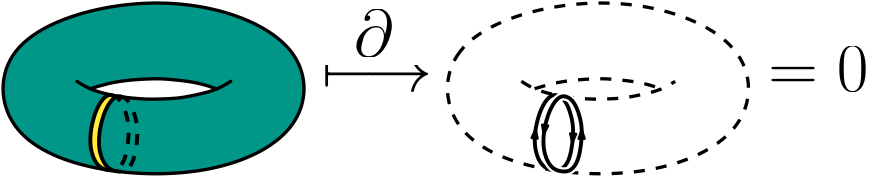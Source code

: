 <?xml version="1.0"?>
<!DOCTYPE ipe SYSTEM "ipe.dtd">
<ipe version="70218" creator="Ipe 7.2.28">
<info created="D:20161106124456" modified="D:20240212102132"/>
<preamble>\usepackage{amsmath}
\usepackage{amssymb}</preamble>
<ipestyle name="tungsteno">
<symbol name="arrow/arc(spx)">
<path stroke="sym-stroke" fill="sym-stroke" pen="sym-pen">
0 0 m
-1 0.333 l
-1 -0.333 l
h
</path>
</symbol>
<symbol name="arrow/farc(spx)">
<path stroke="sym-stroke" fill="white" pen="sym-pen">
0 0 m
-1 0.333 l
-1 -0.333 l
h
</path>
</symbol>
<symbol name="arrow/ptarc(spx)">
<path stroke="sym-stroke" fill="sym-stroke" pen="sym-pen">
0 0 m
-1 0.333 l
-0.8 0 l
-1 -0.333 l
h
</path>
</symbol>
<symbol name="arrow/fptarc(spx)">
<path stroke="sym-stroke" fill="white" pen="sym-pen">
0 0 m
-1 0.333 l
-0.8 0 l
-1 -0.333 l
h
</path>
</symbol>
<symbol name="mark/circle(sx)" transformations="translations">
<path fill="sym-stroke">
0.6 0 0 0.6 0 0 e
0.4 0 0 0.4 0 0 e
</path>
</symbol>
<symbol name="mark/disk(sx)" transformations="translations">
<path fill="sym-stroke">
0.6 0 0 0.6 0 0 e
</path>
</symbol>
<symbol name="mark/fdisk(sfx)" transformations="translations">
<group>
<path fill="sym-fill">
0.5 0 0 0.5 0 0 e
</path>
<path fill="sym-stroke" fillrule="eofill">
0.6 0 0 0.6 0 0 e
0.4 0 0 0.4 0 0 e
</path>
</group>
</symbol>
<symbol name="mark/box(sx)" transformations="translations">
<path fill="sym-stroke" fillrule="eofill">
-0.6 -0.6 m
0.6 -0.6 l
0.6 0.6 l
-0.6 0.6 l
h
-0.4 -0.4 m
0.4 -0.4 l
0.4 0.4 l
-0.4 0.4 l
h
</path>
</symbol>
<symbol name="mark/square(sx)" transformations="translations">
<path fill="sym-stroke">
-0.6 -0.6 m
0.6 -0.6 l
0.6 0.6 l
-0.6 0.6 l
h
</path>
</symbol>
<symbol name="mark/fsquare(sfx)" transformations="translations">
<group>
<path fill="sym-fill">
-0.5 -0.5 m
0.5 -0.5 l
0.5 0.5 l
-0.5 0.5 l
h
</path>
<path fill="sym-stroke" fillrule="eofill">
-0.6 -0.6 m
0.6 -0.6 l
0.6 0.6 l
-0.6 0.6 l
h
-0.4 -0.4 m
0.4 -0.4 l
0.4 0.4 l
-0.4 0.4 l
h
</path>
</group>
</symbol>
<symbol name="mark/cross(sx)" transformations="translations">
<group>
<path fill="sym-stroke">
-0.43 -0.57 m
0.57 0.43 l
0.43 0.57 l
-0.57 -0.43 l
h
</path>
<path fill="sym-stroke">
-0.43 0.57 m
0.57 -0.43 l
0.43 -0.57 l
-0.57 0.43 l
h
</path>
</group>
</symbol>
<symbol name="arrow/fnormal(spx)">
<path stroke="sym-stroke" fill="white" pen="sym-pen">
0 0 m
-1 0.333 l
-1 -0.333 l
h
</path>
</symbol>
<symbol name="arrow/pointed(spx)">
<path stroke="sym-stroke" fill="sym-stroke" pen="sym-pen">
0 0 m
-1 0.333 l
-0.8 0 l
-1 -0.333 l
h
</path>
</symbol>
<symbol name="arrow/fpointed(spx)">
<path stroke="sym-stroke" fill="white" pen="sym-pen">
0 0 m
-1 0.333 l
-0.8 0 l
-1 -0.333 l
h
</path>
</symbol>
<symbol name="arrow/linear(spx)">
<path stroke="sym-stroke" pen="sym-pen">
-1 0.333 m
0 0 l
-1 -0.333 l
</path>
</symbol>
<symbol name="arrow/fdouble(spx)">
<path stroke="sym-stroke" fill="white" pen="sym-pen">
0 0 m
-1 0.333 l
-1 -0.333 l
h
-1 0 m
-2 0.333 l
-2 -0.333 l
h
</path>
</symbol>
<symbol name="arrow/double(spx)">
<path stroke="sym-stroke" fill="sym-stroke" pen="sym-pen">
0 0 m
-1 0.333 l
-1 -0.333 l
h
-1 0 m
-2 0.333 l
-2 -0.333 l
h
</path>
</symbol>
<symbol name="arrow/mid-normal(spx)">
<path stroke="sym-stroke" fill="sym-stroke" pen="sym-pen">
0.5 0 m
-0.5 0.333 l
-0.5 -0.333 l
h
</path>
</symbol>
<symbol name="arrow/mid-fnormal(spx)">
<path stroke="sym-stroke" fill="white" pen="sym-pen">
0.5 0 m
-0.5 0.333 l
-0.5 -0.333 l
h
</path>
</symbol>
<symbol name="arrow/mid-pointed(spx)">
<path stroke="sym-stroke" fill="sym-stroke" pen="sym-pen">
0.5 0 m
-0.5 0.333 l
-0.3 0 l
-0.5 -0.333 l
h
</path>
</symbol>
<symbol name="arrow/mid-fpointed(spx)">
<path stroke="sym-stroke" fill="white" pen="sym-pen">
0.5 0 m
-0.5 0.333 l
-0.3 0 l
-0.5 -0.333 l
h
</path>
</symbol>
<symbol name="arrow/mid-double(spx)">
<path stroke="sym-stroke" fill="sym-stroke" pen="sym-pen">
1 0 m
0 0.333 l
0 -0.333 l
h
0 0 m
-1 0.333 l
-1 -0.333 l
h
</path>
</symbol>
<symbol name="arrow/mid-fdouble(spx)">
<path stroke="sym-stroke" fill="white" pen="sym-pen">
1 0 m
0 0.333 l
0 -0.333 l
h
0 0 m
-1 0.333 l
-1 -0.333 l
h
</path>
</symbol>
<anglesize name="22.5 deg" value="22.5"/>
<anglesize name="30 deg" value="30"/>
<anglesize name="45 deg" value="45"/>
<anglesize name="60 deg" value="60"/>
<anglesize name="90 deg" value="90"/>
<arrowsize name="large" value="10"/>
<arrowsize name="small" value="5"/>
<arrowsize name="tiny" value="3"/>
<color name="amber100" value="1 0.925 0.702"/>
<color name="amber200" value="1 0.878 0.51"/>
<color name="amber300" value="1 0.835 0.31"/>
<color name="amber400" value="1 0.792 0.157"/>
<color name="amber500" value="1 0.757 0.027"/>
<color name="amber600" value="1 0.702 0"/>
<color name="amber700" value="1 0.627 0"/>
<color name="amber800" value="1 0.561 0"/>
<color name="amber900" value="1 0.435 0"/>
<color name="blue100" value="0.733 0.871 0.984"/>
<color name="blue200" value="0.565 0.792 0.976"/>
<color name="blue300" value="0.392 0.71 0.965"/>
<color name="blue400" value="0.259 0.647 0.961"/>
<color name="blue500" value="0.129 0.588 0.953"/>
<color name="blue600" value="0.118 0.533 0.898"/>
<color name="blue700" value="0.098 0.463 0.824"/>
<color name="blue800" value="0.082 0.396 0.753"/>
<color name="blue900" value="0.051 0.278 0.631"/>
<color name="bluegray100" value="0.812 0.847 0.863"/>
<color name="bluegray200" value="0.69 0.745 0.773"/>
<color name="bluegray300" value="0.565 0.643 0.682"/>
<color name="bluegray400" value="0.471 0.565 0.612"/>
<color name="bluegray500" value="0.376 0.49 0.545"/>
<color name="bluegray600" value="0.329 0.431 0.478"/>
<color name="bluegray700" value="0.271 0.353 0.392"/>
<color name="bluegray800" value="0.216 0.278 0.31"/>
<color name="bluegray900" value="0.149 0.196 0.22"/>
<color name="brown100" value="0.843 0.8 0.784"/>
<color name="brown200" value="0.737 0.667 0.643"/>
<color name="brown300" value="0.631 0.533 0.498"/>
<color name="brown400" value="0.553 0.431 0.388"/>
<color name="brown500" value="0.475 0.333 0.282"/>
<color name="brown600" value="0.427 0.298 0.255"/>
<color name="brown700" value="0.365 0.251 0.216"/>
<color name="brown800" value="0.306 0.204 0.18"/>
<color name="brown900" value="0.243 0.153 0.137"/>
<color name="cyan100" value="0.698 0.922 0.949"/>
<color name="cyan200" value="0.502 0.871 0.918"/>
<color name="cyan300" value="0.302 0.816 0.882"/>
<color name="cyan400" value="0.149 0.776 0.855"/>
<color name="cyan500" value="0 0.737 0.831"/>
<color name="cyan600" value="0 0.675 0.757"/>
<color name="cyan700" value="0 0.592 0.655"/>
<color name="cyan800" value="0 0.514 0.561"/>
<color name="cyan900" value="0 0.376 0.392"/>
<color name="deeporange100" value="1 0.8 0.737"/>
<color name="deeporange200" value="1 0.671 0.569"/>
<color name="deeporange300" value="1 0.541 0.396"/>
<color name="deeporange400" value="1 0.439 0.263"/>
<color name="deeporange500" value="1 0.341 0.133"/>
<color name="deeporange600" value="0.957 0.318 0.118"/>
<color name="deeporange700" value="0.902 0.29 0.098"/>
<color name="deeporange800" value="0.847 0.263 0.082"/>
<color name="deeporange900" value="0.749 0.212 0.047"/>
<color name="deeppurple100" value="0.82 0.769 0.914"/>
<color name="deeppurple200" value="0.702 0.616 0.859"/>
<color name="deeppurple300" value="0.584 0.459 0.804"/>
<color name="deeppurple400" value="0.494 0.341 0.761"/>
<color name="deeppurple500" value="0.404 0.227 0.718"/>
<color name="deeppurple600" value="0.369 0.208 0.694"/>
<color name="deeppurple700" value="0.318 0.176 0.659"/>
<color name="deeppurple800" value="0.271 0.153 0.627"/>
<color name="deeppurple900" value="0.192 0.106 0.573"/>
<color name="gray100" value="0.961"/>
<color name="gray200" value="0.933"/>
<color name="gray300" value="0.878"/>
<color name="gray400" value="0.741"/>
<color name="gray500" value="0.62"/>
<color name="gray600" value="0.459"/>
<color name="gray700" value="0.38"/>
<color name="gray800" value="0.259"/>
<color name="gray900" value="0.129"/>
<color name="green100" value="0.784 0.902 0.788"/>
<color name="green200" value="0.647 0.839 0.655"/>
<color name="green300" value="0.506 0.78 0.518"/>
<color name="green400" value="0.4 0.733 0.416"/>
<color name="green500" value="0.298 0.686 0.314"/>
<color name="green600" value="0.263 0.627 0.278"/>
<color name="green700" value="0.22 0.557 0.235"/>
<color name="green800" value="0.18 0.49 0.196"/>
<color name="green900" value="0.106 0.369 0.125"/>
<color name="indigo100" value="0.773 0.792 0.914"/>
<color name="indigo200" value="0.624 0.659 0.855"/>
<color name="indigo300" value="0.475 0.525 0.796"/>
<color name="indigo400" value="0.361 0.42 0.753"/>
<color name="indigo500" value="0.247 0.318 0.71"/>
<color name="indigo600" value="0.224 0.286 0.671"/>
<color name="indigo700" value="0.188 0.247 0.624"/>
<color name="indigo800" value="0.157 0.208 0.576"/>
<color name="indigo900" value="0.102 0.137 0.494"/>
<color name="lightblue100" value="0.702 0.898 0.988"/>
<color name="lightblue200" value="0.506 0.831 0.98"/>
<color name="lightblue300" value="0.31 0.765 0.969"/>
<color name="lightblue400" value="0.161 0.714 0.965"/>
<color name="lightblue500" value="0.012 0.663 0.957"/>
<color name="lightblue600" value="0.012 0.608 0.898"/>
<color name="lightblue700" value="0.008 0.533 0.82"/>
<color name="lightblue800" value="0.008 0.467 0.741"/>
<color name="lightblue900" value="0.004 0.341 0.608"/>
<color name="lightgreen100" value="0.863 0.929 0.784"/>
<color name="lightgreen200" value="0.773 0.882 0.647"/>
<color name="lightgreen300" value="0.682 0.835 0.506"/>
<color name="lightgreen400" value="0.612 0.8 0.396"/>
<color name="lightgreen500" value="0.545 0.765 0.29"/>
<color name="lightgreen600" value="0.486 0.702 0.259"/>
<color name="lightgreen700" value="0.408 0.624 0.22"/>
<color name="lightgreen800" value="0.333 0.545 0.184"/>
<color name="lightgreen900" value="0.2 0.412 0.118"/>
<color name="lime100" value="0.941 0.957 0.765"/>
<color name="lime200" value="0.902 0.933 0.612"/>
<color name="lime300" value="0.863 0.906 0.459"/>
<color name="lime400" value="0.831 0.882 0.341"/>
<color name="lime500" value="0.804 0.863 0.224"/>
<color name="lime600" value="0.753 0.792 0.2"/>
<color name="lime700" value="0.686 0.706 0.169"/>
<color name="lime800" value="0.62 0.616 0.141"/>
<color name="lime900" value="0.51 0.467 0.09"/>
<color name="orange100" value="1 0.878 0.698"/>
<color name="orange200" value="1 0.8 0.502"/>
<color name="orange300" value="1 0.718 0.302"/>
<color name="orange400" value="1 0.655 0.149"/>
<color name="orange500" value="1 0.596 0"/>
<color name="orange600" value="0.984 0.549 0"/>
<color name="orange700" value="0.961 0.486 0"/>
<color name="orange800" value="0.937 0.424 0"/>
<color name="orange900" value="0.902 0.318 0"/>
<color name="pink100" value="0.973 0.733 0.816"/>
<color name="pink200" value="0.957 0.561 0.694"/>
<color name="pink300" value="0.941 0.384 0.573"/>
<color name="pink400" value="0.925 0.251 0.478"/>
<color name="pink500" value="0.914 0.118 0.388"/>
<color name="pink600" value="0.847 0.106 0.376"/>
<color name="pink700" value="0.761 0.094 0.357"/>
<color name="pink800" value="0.678 0.078 0.341"/>
<color name="pink900" value="0.533 0.055 0.31"/>
<color name="purple100" value="0.882 0.745 0.906"/>
<color name="purple200" value="0.808 0.576 0.847"/>
<color name="purple300" value="0.729 0.408 0.784"/>
<color name="purple400" value="0.671 0.278 0.737"/>
<color name="purple500" value="0.612 0.153 0.69"/>
<color name="purple600" value="0.557 0.141 0.667"/>
<color name="purple700" value="0.482 0.122 0.635"/>
<color name="purple800" value="0.416 0.106 0.604"/>
<color name="purple900" value="0.29 0.078 0.549"/>
<color name="red100" value="1 0.804 0.824"/>
<color name="red200" value="0.937 0.604 0.604"/>
<color name="red300" value="0.898 0.451 0.451"/>
<color name="red400" value="0.937 0.325 0.314"/>
<color name="red500" value="0.957 0.263 0.212"/>
<color name="red600" value="0.898 0.224 0.208"/>
<color name="red700" value="0.827 0.184 0.184"/>
<color name="red800" value="0.776 0.157 0.157"/>
<color name="red900" value="0.718 0.11 0.11"/>
<color name="teal100" value="0.698 0.875 0.859"/>
<color name="teal200" value="0.502 0.796 0.769"/>
<color name="teal300" value="0.302 0.714 0.675"/>
<color name="teal400" value="0.149 0.651 0.604"/>
<color name="teal500" value="0 0.588 0.533"/>
<color name="teal600" value="0 0.537 0.482"/>
<color name="teal700" value="0 0.475 0.42"/>
<color name="teal800" value="0 0.412 0.361"/>
<color name="teal900" value="0 0.302 0.251"/>
<color name="yellow100" value="1 0.976 0.769"/>
<color name="yellow200" value="1 0.961 0.616"/>
<color name="yellow300" value="1 0.945 0.463"/>
<color name="yellow400" value="1 0.933 0.345"/>
<color name="yellow500" value="1 0.922 0.231"/>
<color name="yellow600" value="0.992 0.847 0.208"/>
<color name="yellow700" value="0.984 0.753 0.176"/>
<color name="yellow800" value="0.976 0.659 0.145"/>
<color name="yellow900" value="0.961 0.498 0.09"/>
<dashstyle name="dash dot dotted" value="[4 2 1 2 1 2] 0"/>
<dashstyle name="dash dotted" value="[4 2 1 2] 0"/>
<dashstyle name="dashed" value="[4] 0"/>
<dashstyle name="dotted" value="[1 3] 0"/>
<gridsize name="10 pts (~3.5 mm)" value="10"/>
<gridsize name="14 pts (~5 mm)" value="14"/>
<gridsize name="16 pts (~6 mm)" value="16"/>
<gridsize name="20 pts (~7 mm)" value="20"/>
<gridsize name="28 pts (~10 mm)" value="28"/>
<gridsize name="32 pts (~12 mm)" value="32"/>
<gridsize name="4 pts" value="4"/>
<gridsize name="56 pts (~20 mm)" value="56"/>
<gridsize name="8 pts (~3 mm)" value="8"/>
<opacity name="10%" value="0.1"/>
<opacity name="20%" value="0.2"/>
<opacity name="30%" value="0.3"/>
<opacity name="40%" value="0.4"/>
<opacity name="50%" value="0.5"/>
<opacity name="60%" value="0.6"/>
<opacity name="70%" value="0.7"/>
<opacity name="80%" value="0.8"/>
<opacity name="90%" value="0.9"/>
<pen name="fat" value="1.2"/>
<pen name="heavier" value="0.8"/>
<pen name="ultrafat" value="2"/>
<symbolsize name="large" value="5"/>
<symbolsize name="small" value="2"/>
<symbolsize name="tiny" value="1.1"/>
<textsize name="Huge" value="\Huge"/>
<textsize name="LARGE" value="\LARGE"/>
<textsize name="Large" value="\Large"/>
<textsize name="footnote" value="\footnotesize"/>
<textsize name="huge" value="\huge"/>
<textsize name="large" value="\large"/>
<textsize name="script" value="\scriptsize"/>
<textsize name="small" value="\small"/>
<textsize name="tiny" value="\tiny"/>
<textstyle name="center" begin="\begin{center}" end="\end{center}"/>
<textstyle name="item" begin="\begin{itemize}\item{}" end="\end{itemize}"/>
<textstyle name="itemize" begin="\begin{itemize}" end="\end{itemize}"/>
<tiling name="falling" angle="-60" step="4" width="1"/>
<tiling name="rising" angle="30" step="4" width="1"/>
</ipestyle>
<page>
<layer name="alpha"/>
<view layers="alpha" active="alpha"/>
<path layer="alpha" matrix="0.21175 0 0 0.21175 30.564 438.856" fill="teal500">
199.093 424.359
217.53 429.469
232.038 432.557
254.867 435.854
267.901 437.025
288.378 438.111
309.138 438.357
329.719 436.911
350.045 434.673
365.979 432.208
375.49 430.158
389.497 426.38
404.789 421.063
404.789 421.063
392.227 416.699
376.907 412.751
358.942 408.963
348.184 406.999
335.386 405.374
322.937 404.571
310.583 404.09
299.051 403.797
288.019 403.835
278.338 404.298
268.77 404.978
258.654 405.856
244.316 407.566
235.901 408.916
225.162 410.975
215.273 413.166
205.355 415.773
200.208 417.379
189.535 421.525
189.535 421.525 u
210.991 570.629
32.5214 498.147
36.6241 345.662
189.109 275.915
403.136 271.813
559.04 350.448
560.407 491.993
401.084 569.945 u
</path>
<path matrix="0.21175 0 0 0.21175 190.564 438.856" stroke="black" dash="dashed" pen="fat">
210.991 570.629
32.5214 498.147
36.6241 345.662
189.109 275.915
403.136 271.813
559.04 350.448
560.407 491.993
401.084 569.945 u
</path>
<path matrix="0.21175 0 0 0.21175 190.564 438.856" stroke="black" dash="dashed" pen="fat">
167.123 434.029 m
180.273 425.613
198.682 417.197
221.826 411.411
247.6 406.677
273.373 404.573
290.205 403.521
310.719 404.047
337.544 405.099
355.954 408.255
381.202 413.515
398.033 418.249
411.183 423.509
428.541 434.029 s
</path>
<path matrix="0.21175 0 0 0.21175 30.564 438.856" stroke="black" pen="fat">
210.991 570.629
32.5214 498.147
36.6241 345.662
189.109 275.915
403.136 271.813
559.04 350.448
560.407 491.993
401.084 569.945 u
</path>
<path matrix="0.21175 0 0 0.21175 30.564 438.856" stroke="black" pen="fat" cap="1">
167.123 434.029 m
180.273 425.613
198.682 417.197
221.826 411.411
247.6 406.677
273.373 404.573
290.205 403.521
310.719 404.047
337.544 405.099
355.954 408.255
381.202 413.515
398.033 418.249
411.183 423.509
428.541 434.029 s
</path>
<path matrix="0.21175 0 0 0.21175 30.564 438.856" stroke="black" pen="fat" cap="1">
189.537 421.525 m
204.994 426.139
220.248 430.347
236.554 433.503
255.49 436.133
276.529 437.711
291.783 438.237
308.615 438.763
333.862 436.659
360.688 433.503
377.52 429.821
392.483 425.66
404.784 421.068 s
</path>
<path matrix="2 0 0 2 -226.658 -464" stroke="black" fill="white" pen="fat">
148.678 496.057 m
148.678 496.057 l
</path>
<path matrix="1 0 0 1 -272 32" fill="yellow500">
352.042 493.164
352.042 493.164
350.906 493.668
349.401 493.779
347.555 492.594
346.139 490.715
344.96 488.381
344.181 486.238
343.314 482.839
342.812 479.145
342.795 476.33
343.218 473.429
344.125 470.833
345.503 468.705
346.933 467.547
348.594 466.931
350.378 466.932
350.378 466.932
349.212 467.692
348.007 469.044
346.869 471.285
346.151 473.874
345.885 477.094
346.103 480.431
346.682 483.509
347.419 486.153
348.195 488.199
349.023 489.863
349.735 490.995
350.427 491.878
351.032 492.487 u
</path>
<path matrix="2 0 0 2 -226.658 -464" stroke="black" pen="1.4">
151.937 481.419 m
150.376 481.575
148.866 483.951
148.618 487.003
148.931 489.58
150.024 493.289
151.724 495.135
152.582 494.877 c
</path>
<path matrix="2 0 0 2 -226.658 -464" stroke="black" dash="dashed" pen="1.4">
152.467 494.9 m
153.367 494.77
154.327 493.7
155.038 492.025
155.596 489.843
155.647 487.558
155.292 484.716
154.683 482.787
153.871 481.823
153.211 481.417
152.45 481.343
151.9 481.423 c
</path>
<path matrix="2 0 0 2 -223.536 -464.446" stroke="black" pen="1.4">
151.937 481.419 m
150.376 481.575
148.866 483.951
148.618 487.003
148.931 489.58
150.024 493.289
151.724 495.135
152.582 494.877 c
</path>
<path matrix="2 0 0 2 -223.536 -464.446" stroke="black" dash="dashed" pen="1.4">
152.467 494.9 m
153.367 494.77
154.327 493.7
155.038 492.025
155.596 489.843
155.647 487.558
155.292 484.716
154.683 482.787
153.871 481.823
153.211 481.417
152.45 481.343
151.9 481.423 c
</path>
<path matrix="2 0 0 2 -66.658 -464" stroke="black" pen="1.4">
151.937 481.419 m
150.376 481.575
148.866 483.951
148.618 487.003
148.931 489.58
150.024 493.289
151.724 495.135
152.582 494.877 c
</path>
<path matrix="2 0 0 2 -66.658 -464" stroke="black" pen="1.4">
152.467 494.9 m
153.367 494.77
154.327 493.7
155.038 492.025
155.596 489.843
155.647 487.558
155.292 484.716
154.683 482.787
153.871 481.823
153.211 481.417
152.45 481.343
151.9 481.423 c
</path>
<path matrix="1 0 0 1 -256 32" stroke="white" pen="3">
494.319 491.754 m
494.973 492.434
495.566 492.898
496.236 493.244
496.892 493.39
497.605 493.32
498.243 493.156
498.915 492.867
499.482 492.502
500.44 491.541 c
</path>
<path matrix="1 0 0 1 -256 32" stroke="white" pen="3">
490.908 471.183 m
491.19 470.512
491.59 469.718
492.114 468.892
492.728 468.148
493.208 467.694
493.649 467.356
494.176 467.034
494.657 466.806
495.281 466.59
495.859 466.458
496.674 466.349
497.26 466.313
498.014 466.346
498.466 466.421
499.204 466.659
499.668 466.914
500.068 467.218
500.536 467.662
500.815 467.975
501.193 468.472 c
</path>
<path matrix="2 0 0 2 -63.536 -464.446" stroke="black" pen="1.4">
151.937 481.419 m
150.376 481.575
148.866 483.951
148.618 487.003
148.931 489.58
150.024 493.289
151.724 495.135
152.582 494.877 c
</path>
<path matrix="2 0 0 2 -63.536 -464.446" stroke="black" pen="1.4">
152.467 494.9 m
153.367 494.77
154.327 493.7
155.038 492.025
155.596 489.843
155.647 487.558
155.292 484.716
154.683 482.787
153.871 481.823
153.211 481.417
152.45 481.343
151.9 481.423 c
</path>
<path matrix="1 0 0 1 -256 32" stroke="black" pen="1" arrow="normal/tiny">
490.332 481.853 m
490.045 479.965 l
</path>
<path matrix="1 0 0 1 -256 32" stroke="black" pen="1" arrow="normal/tiny">
486.83 479.419 m
487.044 481.322 l
</path>
<path matrix="1 0 0 1 -256 32" stroke="black" pen="1" arrow="normal/tiny">
503.639 478.778 m
503.662 481.151 l
</path>
<path matrix="1 0 0 1 -256 32" stroke="black" pen="1" arrow="normal/tiny">
500.511 479.11 m
500.323 476.871 l
</path>
<path matrix="0.21175 0 0 0.21175 190.564 438.856" stroke="black" dash="dashed" pen="fat">
189.537 421.525 m
204.994 426.139
220.248 430.347
236.554 433.503
255.49 436.133
276.529 437.711
291.783 438.237
308.615 438.763
333.862 436.659
360.688 433.503
377.52 429.821
392.483 425.66
404.784 421.068 s
</path>
<group matrix="1 0 0 1 41.4481 414.7">
<text pos="112.5 112.5" stroke="black" type="label" width="39.935" height="9.094" depth="0" valign="baseline" size="Huge" style="math">\longmapsto</text>
<text matrix="1 0 0 1 -3.36253 -13.6375" pos="127.5 138.5" stroke="black" type="label" width="14.161" height="17.213" depth="0" valign="baseline" size="Huge" style="math">\partial</text>
</group>
<text matrix="1 0 0 1 202.296 414.7" pos="112.5 112.5" stroke="black" type="label" width="36.096" height="15.978" depth="0" valign="baseline" size="Huge" style="math">=0</text>
</page>
</ipe>
